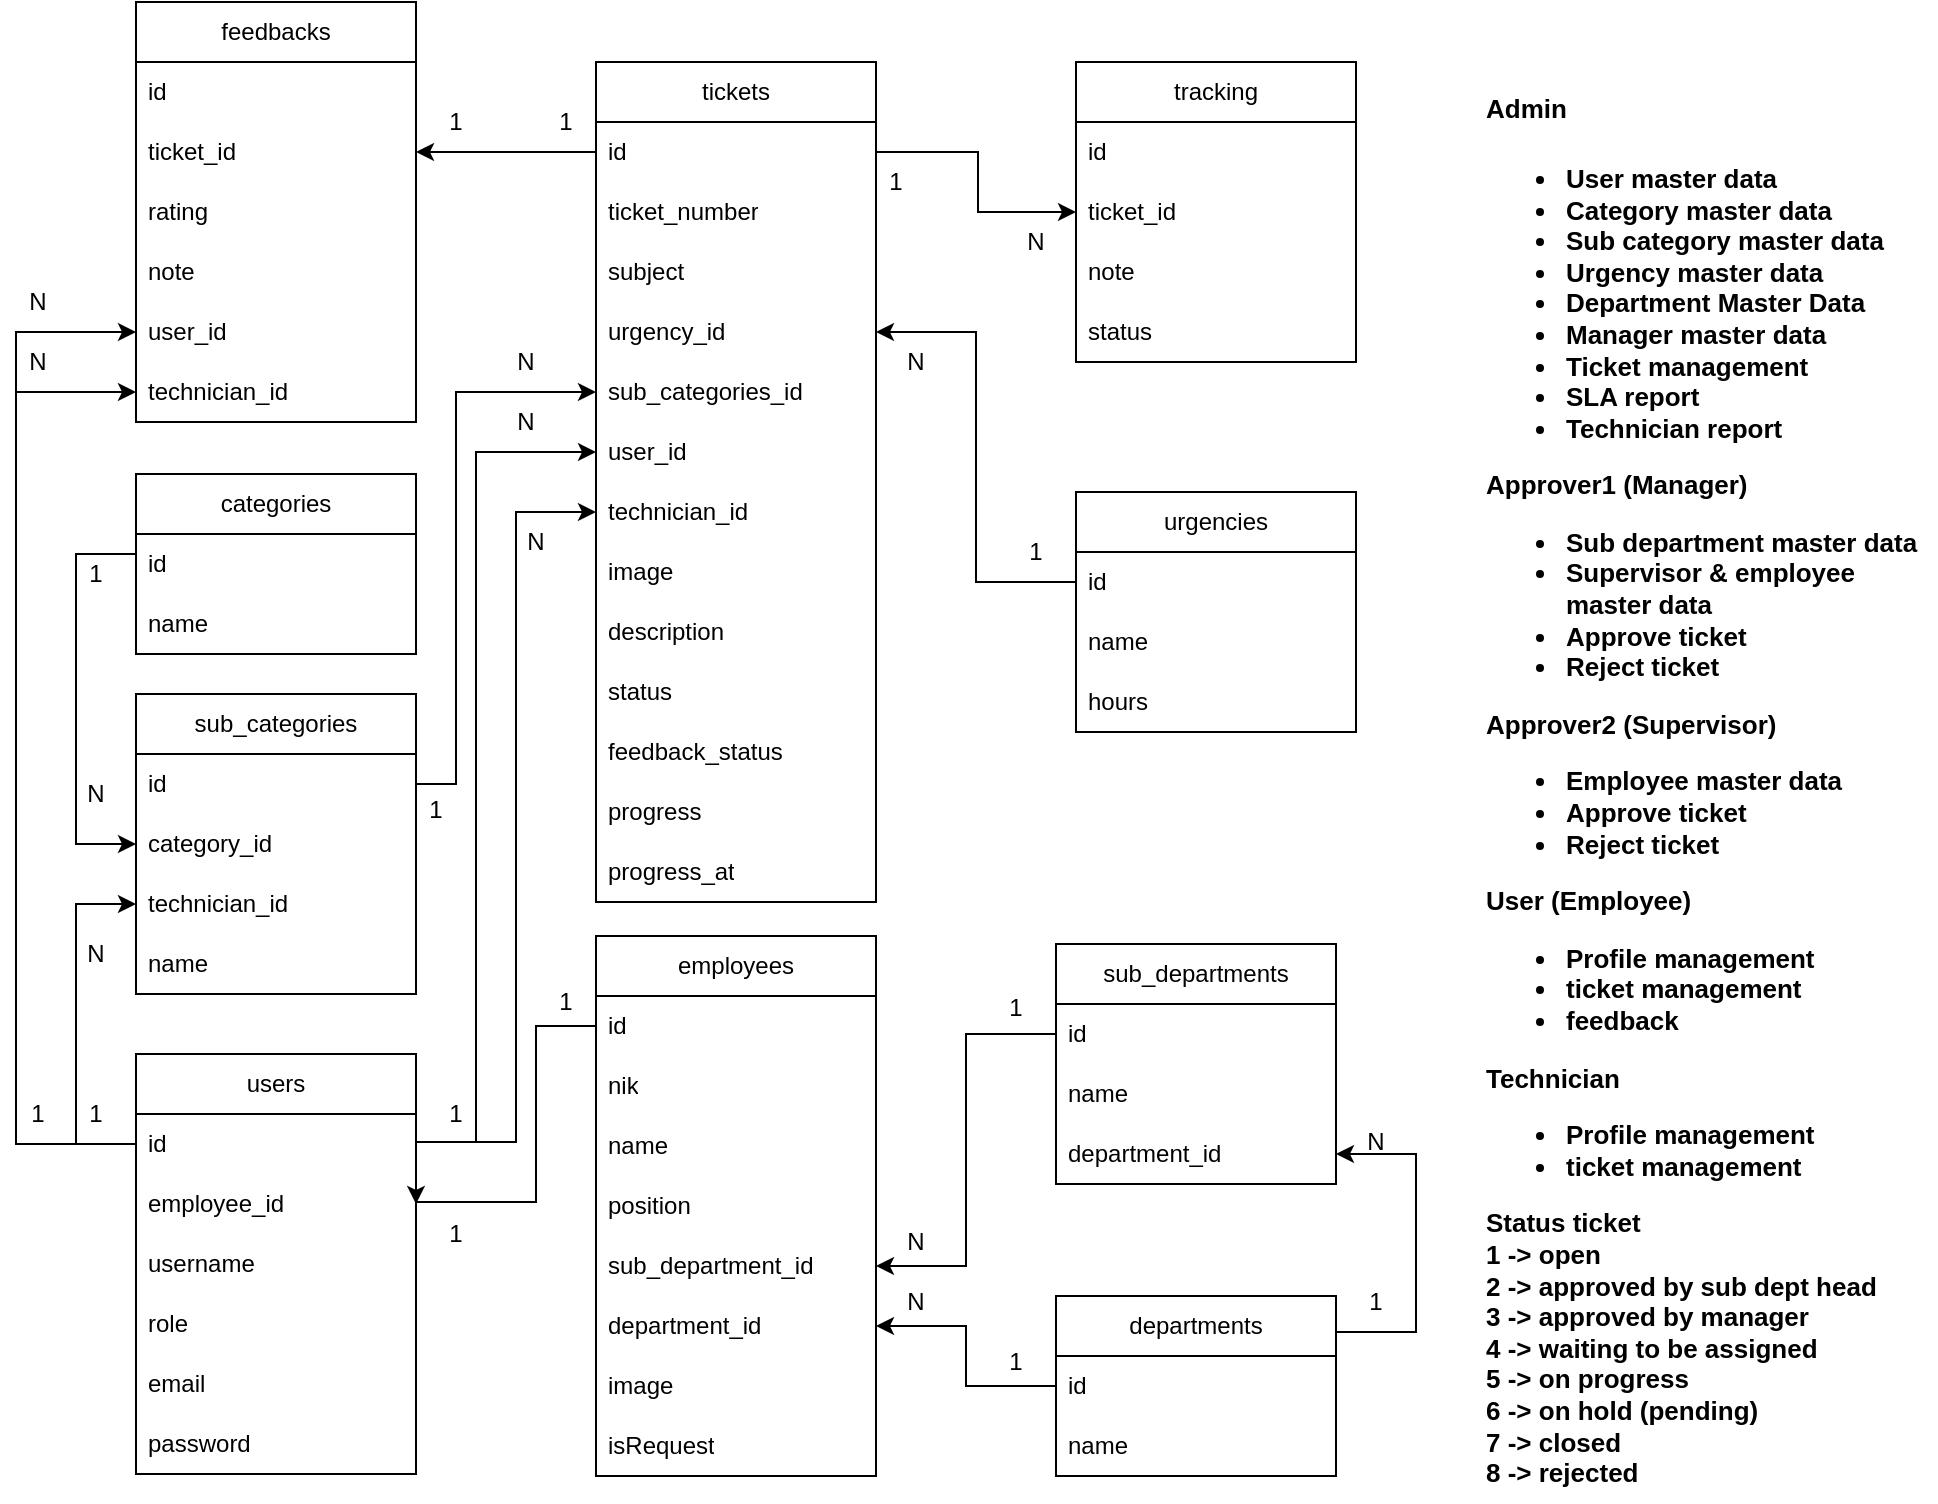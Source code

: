 <mxfile version="21.2.1" type="device">
  <diagram name="Page-1" id="7q6TbTk7eY_cchY8SYJu">
    <mxGraphModel dx="863" dy="1619" grid="1" gridSize="10" guides="1" tooltips="1" connect="1" arrows="1" fold="1" page="1" pageScale="1" pageWidth="850" pageHeight="1100" math="0" shadow="0">
      <root>
        <mxCell id="0" />
        <mxCell id="1" parent="0" />
        <mxCell id="cJtuVRCATEencA3YISi1-1" value="users" style="swimlane;fontStyle=0;childLayout=stackLayout;horizontal=1;startSize=30;horizontalStack=0;resizeParent=1;resizeParentMax=0;resizeLast=0;collapsible=1;marginBottom=0;whiteSpace=wrap;html=1;" parent="1" vertex="1">
          <mxGeometry x="79" y="256" width="140" height="210" as="geometry" />
        </mxCell>
        <mxCell id="cJtuVRCATEencA3YISi1-2" value="id" style="text;strokeColor=none;fillColor=none;align=left;verticalAlign=middle;spacingLeft=4;spacingRight=4;overflow=hidden;points=[[0,0.5],[1,0.5]];portConstraint=eastwest;rotatable=0;whiteSpace=wrap;html=1;" parent="cJtuVRCATEencA3YISi1-1" vertex="1">
          <mxGeometry y="30" width="140" height="30" as="geometry" />
        </mxCell>
        <mxCell id="cJtuVRCATEencA3YISi1-3" value="employee_id" style="text;strokeColor=none;fillColor=none;align=left;verticalAlign=middle;spacingLeft=4;spacingRight=4;overflow=hidden;points=[[0,0.5],[1,0.5]];portConstraint=eastwest;rotatable=0;whiteSpace=wrap;html=1;" parent="cJtuVRCATEencA3YISi1-1" vertex="1">
          <mxGeometry y="60" width="140" height="30" as="geometry" />
        </mxCell>
        <mxCell id="cJtuVRCATEencA3YISi1-5" value="username" style="text;strokeColor=none;fillColor=none;align=left;verticalAlign=middle;spacingLeft=4;spacingRight=4;overflow=hidden;points=[[0,0.5],[1,0.5]];portConstraint=eastwest;rotatable=0;whiteSpace=wrap;html=1;" parent="cJtuVRCATEencA3YISi1-1" vertex="1">
          <mxGeometry y="90" width="140" height="30" as="geometry" />
        </mxCell>
        <mxCell id="cJtuVRCATEencA3YISi1-6" value="role" style="text;strokeColor=none;fillColor=none;align=left;verticalAlign=middle;spacingLeft=4;spacingRight=4;overflow=hidden;points=[[0,0.5],[1,0.5]];portConstraint=eastwest;rotatable=0;whiteSpace=wrap;html=1;" parent="cJtuVRCATEencA3YISi1-1" vertex="1">
          <mxGeometry y="120" width="140" height="30" as="geometry" />
        </mxCell>
        <mxCell id="cJtuVRCATEencA3YISi1-7" value="email" style="text;strokeColor=none;fillColor=none;align=left;verticalAlign=middle;spacingLeft=4;spacingRight=4;overflow=hidden;points=[[0,0.5],[1,0.5]];portConstraint=eastwest;rotatable=0;whiteSpace=wrap;html=1;" parent="cJtuVRCATEencA3YISi1-1" vertex="1">
          <mxGeometry y="150" width="140" height="30" as="geometry" />
        </mxCell>
        <mxCell id="cJtuVRCATEencA3YISi1-8" value="password" style="text;strokeColor=none;fillColor=none;align=left;verticalAlign=middle;spacingLeft=4;spacingRight=4;overflow=hidden;points=[[0,0.5],[1,0.5]];portConstraint=eastwest;rotatable=0;whiteSpace=wrap;html=1;" parent="cJtuVRCATEencA3YISi1-1" vertex="1">
          <mxGeometry y="180" width="140" height="30" as="geometry" />
        </mxCell>
        <mxCell id="cJtuVRCATEencA3YISi1-9" value="employees" style="swimlane;fontStyle=0;childLayout=stackLayout;horizontal=1;startSize=30;horizontalStack=0;resizeParent=1;resizeParentMax=0;resizeLast=0;collapsible=1;marginBottom=0;whiteSpace=wrap;html=1;" parent="1" vertex="1">
          <mxGeometry x="309" y="197" width="140" height="270" as="geometry" />
        </mxCell>
        <mxCell id="cJtuVRCATEencA3YISi1-10" value="id" style="text;strokeColor=none;fillColor=none;align=left;verticalAlign=middle;spacingLeft=4;spacingRight=4;overflow=hidden;points=[[0,0.5],[1,0.5]];portConstraint=eastwest;rotatable=0;whiteSpace=wrap;html=1;" parent="cJtuVRCATEencA3YISi1-9" vertex="1">
          <mxGeometry y="30" width="140" height="30" as="geometry" />
        </mxCell>
        <mxCell id="cJtuVRCATEencA3YISi1-11" value="nik" style="text;strokeColor=none;fillColor=none;align=left;verticalAlign=middle;spacingLeft=4;spacingRight=4;overflow=hidden;points=[[0,0.5],[1,0.5]];portConstraint=eastwest;rotatable=0;whiteSpace=wrap;html=1;" parent="cJtuVRCATEencA3YISi1-9" vertex="1">
          <mxGeometry y="60" width="140" height="30" as="geometry" />
        </mxCell>
        <mxCell id="cJtuVRCATEencA3YISi1-12" value="name" style="text;strokeColor=none;fillColor=none;align=left;verticalAlign=middle;spacingLeft=4;spacingRight=4;overflow=hidden;points=[[0,0.5],[1,0.5]];portConstraint=eastwest;rotatable=0;whiteSpace=wrap;html=1;" parent="cJtuVRCATEencA3YISi1-9" vertex="1">
          <mxGeometry y="90" width="140" height="30" as="geometry" />
        </mxCell>
        <mxCell id="cJtuVRCATEencA3YISi1-13" value="position" style="text;strokeColor=none;fillColor=none;align=left;verticalAlign=middle;spacingLeft=4;spacingRight=4;overflow=hidden;points=[[0,0.5],[1,0.5]];portConstraint=eastwest;rotatable=0;whiteSpace=wrap;html=1;" parent="cJtuVRCATEencA3YISi1-9" vertex="1">
          <mxGeometry y="120" width="140" height="30" as="geometry" />
        </mxCell>
        <mxCell id="cJtuVRCATEencA3YISi1-98" value="sub_department_id" style="text;strokeColor=none;fillColor=none;align=left;verticalAlign=middle;spacingLeft=4;spacingRight=4;overflow=hidden;points=[[0,0.5],[1,0.5]];portConstraint=eastwest;rotatable=0;whiteSpace=wrap;html=1;" parent="cJtuVRCATEencA3YISi1-9" vertex="1">
          <mxGeometry y="150" width="140" height="30" as="geometry" />
        </mxCell>
        <mxCell id="cJtuVRCATEencA3YISi1-99" value="department_id" style="text;strokeColor=none;fillColor=none;align=left;verticalAlign=middle;spacingLeft=4;spacingRight=4;overflow=hidden;points=[[0,0.5],[1,0.5]];portConstraint=eastwest;rotatable=0;whiteSpace=wrap;html=1;" parent="cJtuVRCATEencA3YISi1-9" vertex="1">
          <mxGeometry y="180" width="140" height="30" as="geometry" />
        </mxCell>
        <mxCell id="cJtuVRCATEencA3YISi1-14" value="image" style="text;strokeColor=none;fillColor=none;align=left;verticalAlign=middle;spacingLeft=4;spacingRight=4;overflow=hidden;points=[[0,0.5],[1,0.5]];portConstraint=eastwest;rotatable=0;whiteSpace=wrap;html=1;" parent="cJtuVRCATEencA3YISi1-9" vertex="1">
          <mxGeometry y="210" width="140" height="30" as="geometry" />
        </mxCell>
        <mxCell id="cJtuVRCATEencA3YISi1-15" value="isRequest" style="text;strokeColor=none;fillColor=none;align=left;verticalAlign=middle;spacingLeft=4;spacingRight=4;overflow=hidden;points=[[0,0.5],[1,0.5]];portConstraint=eastwest;rotatable=0;whiteSpace=wrap;html=1;" parent="cJtuVRCATEencA3YISi1-9" vertex="1">
          <mxGeometry y="240" width="140" height="30" as="geometry" />
        </mxCell>
        <mxCell id="cJtuVRCATEencA3YISi1-22" value="sub_departments" style="swimlane;fontStyle=0;childLayout=stackLayout;horizontal=1;startSize=30;horizontalStack=0;resizeParent=1;resizeParentMax=0;resizeLast=0;collapsible=1;marginBottom=0;whiteSpace=wrap;html=1;" parent="1" vertex="1">
          <mxGeometry x="539" y="201" width="140" height="120" as="geometry" />
        </mxCell>
        <mxCell id="cJtuVRCATEencA3YISi1-23" value="id" style="text;strokeColor=none;fillColor=none;align=left;verticalAlign=middle;spacingLeft=4;spacingRight=4;overflow=hidden;points=[[0,0.5],[1,0.5]];portConstraint=eastwest;rotatable=0;whiteSpace=wrap;html=1;" parent="cJtuVRCATEencA3YISi1-22" vertex="1">
          <mxGeometry y="30" width="140" height="30" as="geometry" />
        </mxCell>
        <mxCell id="cJtuVRCATEencA3YISi1-24" value="name" style="text;strokeColor=none;fillColor=none;align=left;verticalAlign=middle;spacingLeft=4;spacingRight=4;overflow=hidden;points=[[0,0.5],[1,0.5]];portConstraint=eastwest;rotatable=0;whiteSpace=wrap;html=1;" parent="cJtuVRCATEencA3YISi1-22" vertex="1">
          <mxGeometry y="60" width="140" height="30" as="geometry" />
        </mxCell>
        <mxCell id="cJtuVRCATEencA3YISi1-25" value="department_id" style="text;strokeColor=none;fillColor=none;align=left;verticalAlign=middle;spacingLeft=4;spacingRight=4;overflow=hidden;points=[[0,0.5],[1,0.5]];portConstraint=eastwest;rotatable=0;whiteSpace=wrap;html=1;" parent="cJtuVRCATEencA3YISi1-22" vertex="1">
          <mxGeometry y="90" width="140" height="30" as="geometry" />
        </mxCell>
        <mxCell id="cJtuVRCATEencA3YISi1-27" value="departments" style="swimlane;fontStyle=0;childLayout=stackLayout;horizontal=1;startSize=30;horizontalStack=0;resizeParent=1;resizeParentMax=0;resizeLast=0;collapsible=1;marginBottom=0;whiteSpace=wrap;html=1;" parent="1" vertex="1">
          <mxGeometry x="539" y="377" width="140" height="90" as="geometry" />
        </mxCell>
        <mxCell id="cJtuVRCATEencA3YISi1-28" value="id" style="text;strokeColor=none;fillColor=none;align=left;verticalAlign=middle;spacingLeft=4;spacingRight=4;overflow=hidden;points=[[0,0.5],[1,0.5]];portConstraint=eastwest;rotatable=0;whiteSpace=wrap;html=1;" parent="cJtuVRCATEencA3YISi1-27" vertex="1">
          <mxGeometry y="30" width="140" height="30" as="geometry" />
        </mxCell>
        <mxCell id="cJtuVRCATEencA3YISi1-29" value="name" style="text;strokeColor=none;fillColor=none;align=left;verticalAlign=middle;spacingLeft=4;spacingRight=4;overflow=hidden;points=[[0,0.5],[1,0.5]];portConstraint=eastwest;rotatable=0;whiteSpace=wrap;html=1;" parent="cJtuVRCATEencA3YISi1-27" vertex="1">
          <mxGeometry y="60" width="140" height="30" as="geometry" />
        </mxCell>
        <mxCell id="cJtuVRCATEencA3YISi1-31" value="tickets" style="swimlane;fontStyle=0;childLayout=stackLayout;horizontal=1;startSize=30;horizontalStack=0;resizeParent=1;resizeParentMax=0;resizeLast=0;collapsible=1;marginBottom=0;whiteSpace=wrap;html=1;" parent="1" vertex="1">
          <mxGeometry x="309" y="-240" width="140" height="420" as="geometry" />
        </mxCell>
        <mxCell id="cJtuVRCATEencA3YISi1-32" value="id" style="text;strokeColor=none;fillColor=none;align=left;verticalAlign=middle;spacingLeft=4;spacingRight=4;overflow=hidden;points=[[0,0.5],[1,0.5]];portConstraint=eastwest;rotatable=0;whiteSpace=wrap;html=1;" parent="cJtuVRCATEencA3YISi1-31" vertex="1">
          <mxGeometry y="30" width="140" height="30" as="geometry" />
        </mxCell>
        <mxCell id="cJtuVRCATEencA3YISi1-33" value="ticket_number" style="text;strokeColor=none;fillColor=none;align=left;verticalAlign=middle;spacingLeft=4;spacingRight=4;overflow=hidden;points=[[0,0.5],[1,0.5]];portConstraint=eastwest;rotatable=0;whiteSpace=wrap;html=1;" parent="cJtuVRCATEencA3YISi1-31" vertex="1">
          <mxGeometry y="60" width="140" height="30" as="geometry" />
        </mxCell>
        <mxCell id="cJtuVRCATEencA3YISi1-126" value="subject" style="text;strokeColor=none;fillColor=none;align=left;verticalAlign=middle;spacingLeft=4;spacingRight=4;overflow=hidden;points=[[0,0.5],[1,0.5]];portConstraint=eastwest;rotatable=0;whiteSpace=wrap;html=1;" parent="cJtuVRCATEencA3YISi1-31" vertex="1">
          <mxGeometry y="90" width="140" height="30" as="geometry" />
        </mxCell>
        <mxCell id="cJtuVRCATEencA3YISi1-34" value="urgency_id" style="text;strokeColor=none;fillColor=none;align=left;verticalAlign=middle;spacingLeft=4;spacingRight=4;overflow=hidden;points=[[0,0.5],[1,0.5]];portConstraint=eastwest;rotatable=0;whiteSpace=wrap;html=1;" parent="cJtuVRCATEencA3YISi1-31" vertex="1">
          <mxGeometry y="120" width="140" height="30" as="geometry" />
        </mxCell>
        <mxCell id="cJtuVRCATEencA3YISi1-37" value="sub_categories_id" style="text;strokeColor=none;fillColor=none;align=left;verticalAlign=middle;spacingLeft=4;spacingRight=4;overflow=hidden;points=[[0,0.5],[1,0.5]];portConstraint=eastwest;rotatable=0;whiteSpace=wrap;html=1;" parent="cJtuVRCATEencA3YISi1-31" vertex="1">
          <mxGeometry y="150" width="140" height="30" as="geometry" />
        </mxCell>
        <mxCell id="cJtuVRCATEencA3YISi1-35" value="user_id" style="text;strokeColor=none;fillColor=none;align=left;verticalAlign=middle;spacingLeft=4;spacingRight=4;overflow=hidden;points=[[0,0.5],[1,0.5]];portConstraint=eastwest;rotatable=0;whiteSpace=wrap;html=1;" parent="cJtuVRCATEencA3YISi1-31" vertex="1">
          <mxGeometry y="180" width="140" height="30" as="geometry" />
        </mxCell>
        <mxCell id="cJtuVRCATEencA3YISi1-36" value="technician_id" style="text;strokeColor=none;fillColor=none;align=left;verticalAlign=middle;spacingLeft=4;spacingRight=4;overflow=hidden;points=[[0,0.5],[1,0.5]];portConstraint=eastwest;rotatable=0;whiteSpace=wrap;html=1;" parent="cJtuVRCATEencA3YISi1-31" vertex="1">
          <mxGeometry y="210" width="140" height="30" as="geometry" />
        </mxCell>
        <mxCell id="cJtuVRCATEencA3YISi1-38" value="image" style="text;strokeColor=none;fillColor=none;align=left;verticalAlign=middle;spacingLeft=4;spacingRight=4;overflow=hidden;points=[[0,0.5],[1,0.5]];portConstraint=eastwest;rotatable=0;whiteSpace=wrap;html=1;" parent="cJtuVRCATEencA3YISi1-31" vertex="1">
          <mxGeometry y="240" width="140" height="30" as="geometry" />
        </mxCell>
        <mxCell id="cJtuVRCATEencA3YISi1-39" value="description" style="text;strokeColor=none;fillColor=none;align=left;verticalAlign=middle;spacingLeft=4;spacingRight=4;overflow=hidden;points=[[0,0.5],[1,0.5]];portConstraint=eastwest;rotatable=0;whiteSpace=wrap;html=1;" parent="cJtuVRCATEencA3YISi1-31" vertex="1">
          <mxGeometry y="270" width="140" height="30" as="geometry" />
        </mxCell>
        <mxCell id="cJtuVRCATEencA3YISi1-40" value="status" style="text;strokeColor=none;fillColor=none;align=left;verticalAlign=middle;spacingLeft=4;spacingRight=4;overflow=hidden;points=[[0,0.5],[1,0.5]];portConstraint=eastwest;rotatable=0;whiteSpace=wrap;html=1;" parent="cJtuVRCATEencA3YISi1-31" vertex="1">
          <mxGeometry y="300" width="140" height="30" as="geometry" />
        </mxCell>
        <mxCell id="a-Pgm7VQ1UH2ZfLT7yDB-17" value="feedback_status" style="text;strokeColor=none;fillColor=none;align=left;verticalAlign=middle;spacingLeft=4;spacingRight=4;overflow=hidden;points=[[0,0.5],[1,0.5]];portConstraint=eastwest;rotatable=0;whiteSpace=wrap;html=1;" vertex="1" parent="cJtuVRCATEencA3YISi1-31">
          <mxGeometry y="330" width="140" height="30" as="geometry" />
        </mxCell>
        <mxCell id="cJtuVRCATEencA3YISi1-41" value="progress" style="text;strokeColor=none;fillColor=none;align=left;verticalAlign=middle;spacingLeft=4;spacingRight=4;overflow=hidden;points=[[0,0.5],[1,0.5]];portConstraint=eastwest;rotatable=0;whiteSpace=wrap;html=1;" parent="cJtuVRCATEencA3YISi1-31" vertex="1">
          <mxGeometry y="360" width="140" height="30" as="geometry" />
        </mxCell>
        <mxCell id="cJtuVRCATEencA3YISi1-127" value="progress_at" style="text;strokeColor=none;fillColor=none;align=left;verticalAlign=middle;spacingLeft=4;spacingRight=4;overflow=hidden;points=[[0,0.5],[1,0.5]];portConstraint=eastwest;rotatable=0;whiteSpace=wrap;html=1;" parent="cJtuVRCATEencA3YISi1-31" vertex="1">
          <mxGeometry y="390" width="140" height="30" as="geometry" />
        </mxCell>
        <mxCell id="cJtuVRCATEencA3YISi1-42" value="categories" style="swimlane;fontStyle=0;childLayout=stackLayout;horizontal=1;startSize=30;horizontalStack=0;resizeParent=1;resizeParentMax=0;resizeLast=0;collapsible=1;marginBottom=0;whiteSpace=wrap;html=1;" parent="1" vertex="1">
          <mxGeometry x="79" y="-34" width="140" height="90" as="geometry" />
        </mxCell>
        <mxCell id="cJtuVRCATEencA3YISi1-43" value="id" style="text;strokeColor=none;fillColor=none;align=left;verticalAlign=middle;spacingLeft=4;spacingRight=4;overflow=hidden;points=[[0,0.5],[1,0.5]];portConstraint=eastwest;rotatable=0;whiteSpace=wrap;html=1;" parent="cJtuVRCATEencA3YISi1-42" vertex="1">
          <mxGeometry y="30" width="140" height="30" as="geometry" />
        </mxCell>
        <mxCell id="cJtuVRCATEencA3YISi1-44" value="name" style="text;strokeColor=none;fillColor=none;align=left;verticalAlign=middle;spacingLeft=4;spacingRight=4;overflow=hidden;points=[[0,0.5],[1,0.5]];portConstraint=eastwest;rotatable=0;whiteSpace=wrap;html=1;" parent="cJtuVRCATEencA3YISi1-42" vertex="1">
          <mxGeometry y="60" width="140" height="30" as="geometry" />
        </mxCell>
        <mxCell id="cJtuVRCATEencA3YISi1-45" value="sub_categories" style="swimlane;fontStyle=0;childLayout=stackLayout;horizontal=1;startSize=30;horizontalStack=0;resizeParent=1;resizeParentMax=0;resizeLast=0;collapsible=1;marginBottom=0;whiteSpace=wrap;html=1;" parent="1" vertex="1">
          <mxGeometry x="79" y="76" width="140" height="150" as="geometry" />
        </mxCell>
        <mxCell id="cJtuVRCATEencA3YISi1-46" value="id" style="text;strokeColor=none;fillColor=none;align=left;verticalAlign=middle;spacingLeft=4;spacingRight=4;overflow=hidden;points=[[0,0.5],[1,0.5]];portConstraint=eastwest;rotatable=0;whiteSpace=wrap;html=1;" parent="cJtuVRCATEencA3YISi1-45" vertex="1">
          <mxGeometry y="30" width="140" height="30" as="geometry" />
        </mxCell>
        <mxCell id="cJtuVRCATEencA3YISi1-47" value="category_id" style="text;strokeColor=none;fillColor=none;align=left;verticalAlign=middle;spacingLeft=4;spacingRight=4;overflow=hidden;points=[[0,0.5],[1,0.5]];portConstraint=eastwest;rotatable=0;whiteSpace=wrap;html=1;" parent="cJtuVRCATEencA3YISi1-45" vertex="1">
          <mxGeometry y="60" width="140" height="30" as="geometry" />
        </mxCell>
        <mxCell id="cJtuVRCATEencA3YISi1-48" value="technician_id" style="text;strokeColor=none;fillColor=none;align=left;verticalAlign=middle;spacingLeft=4;spacingRight=4;overflow=hidden;points=[[0,0.5],[1,0.5]];portConstraint=eastwest;rotatable=0;whiteSpace=wrap;html=1;" parent="cJtuVRCATEencA3YISi1-45" vertex="1">
          <mxGeometry y="90" width="140" height="30" as="geometry" />
        </mxCell>
        <mxCell id="cJtuVRCATEencA3YISi1-49" value="name" style="text;strokeColor=none;fillColor=none;align=left;verticalAlign=middle;spacingLeft=4;spacingRight=4;overflow=hidden;points=[[0,0.5],[1,0.5]];portConstraint=eastwest;rotatable=0;whiteSpace=wrap;html=1;" parent="cJtuVRCATEencA3YISi1-45" vertex="1">
          <mxGeometry y="120" width="140" height="30" as="geometry" />
        </mxCell>
        <mxCell id="cJtuVRCATEencA3YISi1-50" value="tracking" style="swimlane;fontStyle=0;childLayout=stackLayout;horizontal=1;startSize=30;horizontalStack=0;resizeParent=1;resizeParentMax=0;resizeLast=0;collapsible=1;marginBottom=0;whiteSpace=wrap;html=1;" parent="1" vertex="1">
          <mxGeometry x="549" y="-240" width="140" height="150" as="geometry" />
        </mxCell>
        <mxCell id="cJtuVRCATEencA3YISi1-51" value="id" style="text;strokeColor=none;fillColor=none;align=left;verticalAlign=middle;spacingLeft=4;spacingRight=4;overflow=hidden;points=[[0,0.5],[1,0.5]];portConstraint=eastwest;rotatable=0;whiteSpace=wrap;html=1;" parent="cJtuVRCATEencA3YISi1-50" vertex="1">
          <mxGeometry y="30" width="140" height="30" as="geometry" />
        </mxCell>
        <mxCell id="cJtuVRCATEencA3YISi1-52" value="ticket_id" style="text;strokeColor=none;fillColor=none;align=left;verticalAlign=middle;spacingLeft=4;spacingRight=4;overflow=hidden;points=[[0,0.5],[1,0.5]];portConstraint=eastwest;rotatable=0;whiteSpace=wrap;html=1;" parent="cJtuVRCATEencA3YISi1-50" vertex="1">
          <mxGeometry y="60" width="140" height="30" as="geometry" />
        </mxCell>
        <mxCell id="cJtuVRCATEencA3YISi1-53" value="note" style="text;strokeColor=none;fillColor=none;align=left;verticalAlign=middle;spacingLeft=4;spacingRight=4;overflow=hidden;points=[[0,0.5],[1,0.5]];portConstraint=eastwest;rotatable=0;whiteSpace=wrap;html=1;" parent="cJtuVRCATEencA3YISi1-50" vertex="1">
          <mxGeometry y="90" width="140" height="30" as="geometry" />
        </mxCell>
        <mxCell id="cJtuVRCATEencA3YISi1-54" value="status" style="text;strokeColor=none;fillColor=none;align=left;verticalAlign=middle;spacingLeft=4;spacingRight=4;overflow=hidden;points=[[0,0.5],[1,0.5]];portConstraint=eastwest;rotatable=0;whiteSpace=wrap;html=1;" parent="cJtuVRCATEencA3YISi1-50" vertex="1">
          <mxGeometry y="120" width="140" height="30" as="geometry" />
        </mxCell>
        <mxCell id="cJtuVRCATEencA3YISi1-55" value="" style="endArrow=classic;html=1;rounded=0;exitX=1;exitY=0.5;exitDx=0;exitDy=0;entryX=0;entryY=0.5;entryDx=0;entryDy=0;" parent="1" source="cJtuVRCATEencA3YISi1-32" target="cJtuVRCATEencA3YISi1-52" edge="1">
          <mxGeometry width="50" height="50" relative="1" as="geometry">
            <mxPoint x="309" y="70" as="sourcePoint" />
            <mxPoint x="359" y="20" as="targetPoint" />
            <Array as="points">
              <mxPoint x="500" y="-195" />
              <mxPoint x="500" y="-165" />
            </Array>
          </mxGeometry>
        </mxCell>
        <mxCell id="cJtuVRCATEencA3YISi1-56" value="urgencies" style="swimlane;fontStyle=0;childLayout=stackLayout;horizontal=1;startSize=30;horizontalStack=0;resizeParent=1;resizeParentMax=0;resizeLast=0;collapsible=1;marginBottom=0;whiteSpace=wrap;html=1;" parent="1" vertex="1">
          <mxGeometry x="549" y="-25" width="140" height="120" as="geometry" />
        </mxCell>
        <mxCell id="cJtuVRCATEencA3YISi1-57" value="id" style="text;strokeColor=none;fillColor=none;align=left;verticalAlign=middle;spacingLeft=4;spacingRight=4;overflow=hidden;points=[[0,0.5],[1,0.5]];portConstraint=eastwest;rotatable=0;whiteSpace=wrap;html=1;" parent="cJtuVRCATEencA3YISi1-56" vertex="1">
          <mxGeometry y="30" width="140" height="30" as="geometry" />
        </mxCell>
        <mxCell id="cJtuVRCATEencA3YISi1-58" value="name" style="text;strokeColor=none;fillColor=none;align=left;verticalAlign=middle;spacingLeft=4;spacingRight=4;overflow=hidden;points=[[0,0.5],[1,0.5]];portConstraint=eastwest;rotatable=0;whiteSpace=wrap;html=1;" parent="cJtuVRCATEencA3YISi1-56" vertex="1">
          <mxGeometry y="60" width="140" height="30" as="geometry" />
        </mxCell>
        <mxCell id="cJtuVRCATEencA3YISi1-59" value="hours" style="text;strokeColor=none;fillColor=none;align=left;verticalAlign=middle;spacingLeft=4;spacingRight=4;overflow=hidden;points=[[0,0.5],[1,0.5]];portConstraint=eastwest;rotatable=0;whiteSpace=wrap;html=1;" parent="cJtuVRCATEencA3YISi1-56" vertex="1">
          <mxGeometry y="90" width="140" height="30" as="geometry" />
        </mxCell>
        <mxCell id="cJtuVRCATEencA3YISi1-60" value="" style="endArrow=classic;html=1;rounded=0;entryX=1;entryY=0.5;entryDx=0;entryDy=0;exitX=0;exitY=0.5;exitDx=0;exitDy=0;" parent="1" source="cJtuVRCATEencA3YISi1-57" target="cJtuVRCATEencA3YISi1-34" edge="1">
          <mxGeometry width="50" height="50" relative="1" as="geometry">
            <mxPoint x="309" y="-40" as="sourcePoint" />
            <mxPoint x="359" y="-90" as="targetPoint" />
            <Array as="points">
              <mxPoint x="499" y="20" />
              <mxPoint x="499" y="-105" />
            </Array>
          </mxGeometry>
        </mxCell>
        <mxCell id="cJtuVRCATEencA3YISi1-68" value="1" style="text;html=1;strokeColor=none;fillColor=none;align=center;verticalAlign=middle;whiteSpace=wrap;rounded=0;" parent="1" vertex="1">
          <mxGeometry x="449" y="-190" width="20" height="20" as="geometry" />
        </mxCell>
        <mxCell id="cJtuVRCATEencA3YISi1-69" value="N" style="text;html=1;strokeColor=none;fillColor=none;align=center;verticalAlign=middle;whiteSpace=wrap;rounded=0;" parent="1" vertex="1">
          <mxGeometry x="519" y="-160" width="20" height="20" as="geometry" />
        </mxCell>
        <mxCell id="cJtuVRCATEencA3YISi1-70" value="N" style="text;html=1;strokeColor=none;fillColor=none;align=center;verticalAlign=middle;whiteSpace=wrap;rounded=0;" parent="1" vertex="1">
          <mxGeometry x="459" y="-100" width="20" height="20" as="geometry" />
        </mxCell>
        <mxCell id="cJtuVRCATEencA3YISi1-71" value="1" style="text;html=1;strokeColor=none;fillColor=none;align=center;verticalAlign=middle;whiteSpace=wrap;rounded=0;" parent="1" vertex="1">
          <mxGeometry x="519" y="-5" width="20" height="20" as="geometry" />
        </mxCell>
        <mxCell id="cJtuVRCATEencA3YISi1-100" style="edgeStyle=orthogonalEdgeStyle;rounded=0;orthogonalLoop=1;jettySize=auto;html=1;exitX=1;exitY=0.5;exitDx=0;exitDy=0;entryX=1;entryY=0.5;entryDx=0;entryDy=0;" parent="1" source="cJtuVRCATEencA3YISi1-28" target="cJtuVRCATEencA3YISi1-25" edge="1">
          <mxGeometry relative="1" as="geometry">
            <Array as="points">
              <mxPoint x="679" y="395" />
              <mxPoint x="719" y="395" />
              <mxPoint x="719" y="306" />
            </Array>
            <mxPoint x="709" y="310" as="targetPoint" />
          </mxGeometry>
        </mxCell>
        <mxCell id="cJtuVRCATEencA3YISi1-101" style="edgeStyle=orthogonalEdgeStyle;rounded=0;orthogonalLoop=1;jettySize=auto;html=1;" parent="1" source="cJtuVRCATEencA3YISi1-23" target="cJtuVRCATEencA3YISi1-98" edge="1">
          <mxGeometry relative="1" as="geometry" />
        </mxCell>
        <mxCell id="cJtuVRCATEencA3YISi1-102" style="edgeStyle=orthogonalEdgeStyle;rounded=0;orthogonalLoop=1;jettySize=auto;html=1;entryX=1;entryY=0.5;entryDx=0;entryDy=0;" parent="1" source="cJtuVRCATEencA3YISi1-28" target="cJtuVRCATEencA3YISi1-99" edge="1">
          <mxGeometry relative="1" as="geometry" />
        </mxCell>
        <mxCell id="cJtuVRCATEencA3YISi1-103" style="edgeStyle=orthogonalEdgeStyle;rounded=0;orthogonalLoop=1;jettySize=auto;html=1;entryX=1;entryY=0.5;entryDx=0;entryDy=0;exitX=0;exitY=0.5;exitDx=0;exitDy=0;" parent="1" source="cJtuVRCATEencA3YISi1-10" target="cJtuVRCATEencA3YISi1-3" edge="1">
          <mxGeometry relative="1" as="geometry">
            <Array as="points">
              <mxPoint x="279" y="242" />
              <mxPoint x="279" y="330" />
              <mxPoint x="219" y="330" />
            </Array>
          </mxGeometry>
        </mxCell>
        <mxCell id="cJtuVRCATEencA3YISi1-104" style="edgeStyle=orthogonalEdgeStyle;rounded=0;orthogonalLoop=1;jettySize=auto;html=1;entryX=0;entryY=0.5;entryDx=0;entryDy=0;" parent="1" source="cJtuVRCATEencA3YISi1-2" target="cJtuVRCATEencA3YISi1-48" edge="1">
          <mxGeometry relative="1" as="geometry">
            <Array as="points">
              <mxPoint x="49" y="301" />
              <mxPoint x="49" y="181" />
            </Array>
          </mxGeometry>
        </mxCell>
        <mxCell id="cJtuVRCATEencA3YISi1-107" style="edgeStyle=orthogonalEdgeStyle;rounded=0;orthogonalLoop=1;jettySize=auto;html=1;entryX=0;entryY=0.5;entryDx=0;entryDy=0;" parent="1" source="cJtuVRCATEencA3YISi1-2" target="cJtuVRCATEencA3YISi1-35" edge="1">
          <mxGeometry relative="1" as="geometry">
            <Array as="points">
              <mxPoint x="249" y="300" />
              <mxPoint x="249" y="-45" />
            </Array>
          </mxGeometry>
        </mxCell>
        <mxCell id="cJtuVRCATEencA3YISi1-108" style="edgeStyle=orthogonalEdgeStyle;rounded=0;orthogonalLoop=1;jettySize=auto;html=1;entryX=0;entryY=0.5;entryDx=0;entryDy=0;" parent="1" source="cJtuVRCATEencA3YISi1-2" target="cJtuVRCATEencA3YISi1-36" edge="1">
          <mxGeometry relative="1" as="geometry">
            <Array as="points">
              <mxPoint x="269" y="300" />
              <mxPoint x="269" y="-15" />
            </Array>
          </mxGeometry>
        </mxCell>
        <mxCell id="cJtuVRCATEencA3YISi1-110" value="1" style="text;html=1;strokeColor=none;fillColor=none;align=center;verticalAlign=middle;whiteSpace=wrap;rounded=0;" parent="1" vertex="1">
          <mxGeometry x="689" y="370" width="20" height="20" as="geometry" />
        </mxCell>
        <mxCell id="cJtuVRCATEencA3YISi1-111" value="N" style="text;html=1;strokeColor=none;fillColor=none;align=center;verticalAlign=middle;whiteSpace=wrap;rounded=0;" parent="1" vertex="1">
          <mxGeometry x="689" y="290" width="20" height="20" as="geometry" />
        </mxCell>
        <mxCell id="cJtuVRCATEencA3YISi1-112" value="1" style="text;html=1;strokeColor=none;fillColor=none;align=center;verticalAlign=middle;whiteSpace=wrap;rounded=0;" parent="1" vertex="1">
          <mxGeometry x="509" y="400" width="20" height="20" as="geometry" />
        </mxCell>
        <mxCell id="cJtuVRCATEencA3YISi1-113" value="N" style="text;html=1;strokeColor=none;fillColor=none;align=center;verticalAlign=middle;whiteSpace=wrap;rounded=0;" parent="1" vertex="1">
          <mxGeometry x="459" y="370" width="20" height="20" as="geometry" />
        </mxCell>
        <mxCell id="cJtuVRCATEencA3YISi1-114" value="1" style="text;html=1;strokeColor=none;fillColor=none;align=center;verticalAlign=middle;whiteSpace=wrap;rounded=0;" parent="1" vertex="1">
          <mxGeometry x="509" y="223" width="20" height="20" as="geometry" />
        </mxCell>
        <mxCell id="cJtuVRCATEencA3YISi1-115" value="N" style="text;html=1;strokeColor=none;fillColor=none;align=center;verticalAlign=middle;whiteSpace=wrap;rounded=0;" parent="1" vertex="1">
          <mxGeometry x="459" y="340" width="20" height="20" as="geometry" />
        </mxCell>
        <mxCell id="cJtuVRCATEencA3YISi1-116" value="1" style="text;html=1;strokeColor=none;fillColor=none;align=center;verticalAlign=middle;whiteSpace=wrap;rounded=0;" parent="1" vertex="1">
          <mxGeometry x="284" y="220" width="20" height="20" as="geometry" />
        </mxCell>
        <mxCell id="cJtuVRCATEencA3YISi1-117" value="1" style="text;html=1;strokeColor=none;fillColor=none;align=center;verticalAlign=middle;whiteSpace=wrap;rounded=0;" parent="1" vertex="1">
          <mxGeometry x="229" y="336" width="20" height="20" as="geometry" />
        </mxCell>
        <mxCell id="cJtuVRCATEencA3YISi1-118" value="1" style="text;html=1;strokeColor=none;fillColor=none;align=center;verticalAlign=middle;whiteSpace=wrap;rounded=0;" parent="1" vertex="1">
          <mxGeometry x="49" y="276" width="20" height="20" as="geometry" />
        </mxCell>
        <mxCell id="cJtuVRCATEencA3YISi1-119" value="N" style="text;html=1;strokeColor=none;fillColor=none;align=center;verticalAlign=middle;whiteSpace=wrap;rounded=0;" parent="1" vertex="1">
          <mxGeometry x="49" y="196" width="20" height="20" as="geometry" />
        </mxCell>
        <mxCell id="cJtuVRCATEencA3YISi1-121" value="N" style="text;html=1;strokeColor=none;fillColor=none;align=center;verticalAlign=middle;whiteSpace=wrap;rounded=0;" parent="1" vertex="1">
          <mxGeometry x="264" y="-100" width="20" height="20" as="geometry" />
        </mxCell>
        <mxCell id="cJtuVRCATEencA3YISi1-122" value="1" style="text;html=1;strokeColor=none;fillColor=none;align=center;verticalAlign=middle;whiteSpace=wrap;rounded=0;" parent="1" vertex="1">
          <mxGeometry x="229" y="276" width="20" height="20" as="geometry" />
        </mxCell>
        <mxCell id="cJtuVRCATEencA3YISi1-123" value="N" style="text;html=1;strokeColor=none;fillColor=none;align=center;verticalAlign=middle;whiteSpace=wrap;rounded=0;" parent="1" vertex="1">
          <mxGeometry x="264" y="-70" width="20" height="20" as="geometry" />
        </mxCell>
        <mxCell id="cJtuVRCATEencA3YISi1-124" value="N" style="text;html=1;strokeColor=none;fillColor=none;align=center;verticalAlign=middle;whiteSpace=wrap;rounded=0;" parent="1" vertex="1">
          <mxGeometry x="269" y="-10" width="20" height="20" as="geometry" />
        </mxCell>
        <mxCell id="cJtuVRCATEencA3YISi1-125" value="&lt;h1&gt;&lt;b style=&quot;font-size: 13px; background-color: initial;&quot;&gt;Admin&lt;/b&gt;&lt;br&gt;&lt;/h1&gt;&lt;div style=&quot;font-size: 13px;&quot;&gt;&lt;ul style=&quot;&quot;&gt;&lt;li&gt;&lt;b style=&quot;&quot;&gt;&lt;font style=&quot;font-size: 13px;&quot;&gt;User master data&lt;/font&gt;&lt;/b&gt;&lt;/li&gt;&lt;li&gt;&lt;b style=&quot;&quot;&gt;&lt;font style=&quot;font-size: 13px;&quot;&gt;Category master data&lt;/font&gt;&lt;/b&gt;&lt;/li&gt;&lt;li&gt;&lt;b style=&quot;&quot;&gt;&lt;font style=&quot;font-size: 13px;&quot;&gt;Sub category master data&lt;/font&gt;&lt;/b&gt;&lt;/li&gt;&lt;li&gt;&lt;b style=&quot;&quot;&gt;&lt;font style=&quot;font-size: 13px;&quot;&gt;Urgency master data&lt;/font&gt;&lt;/b&gt;&lt;/li&gt;&lt;li&gt;&lt;b style=&quot;&quot;&gt;&lt;font style=&quot;font-size: 13px;&quot;&gt;Department Master Data&lt;/font&gt;&lt;/b&gt;&lt;/li&gt;&lt;li&gt;&lt;b style=&quot;&quot;&gt;&lt;font style=&quot;font-size: 13px;&quot;&gt;Manager master data&lt;/font&gt;&lt;/b&gt;&lt;/li&gt;&lt;li&gt;&lt;b style=&quot;&quot;&gt;&lt;font style=&quot;font-size: 13px;&quot;&gt;Ticket management&amp;nbsp;&lt;/font&gt;&lt;/b&gt;&lt;/li&gt;&lt;li&gt;&lt;b style=&quot;&quot;&gt;&lt;font style=&quot;font-size: 13px;&quot;&gt;SLA report&lt;/font&gt;&lt;/b&gt;&lt;/li&gt;&lt;li&gt;&lt;b style=&quot;&quot;&gt;&lt;font style=&quot;font-size: 13px;&quot;&gt;Technician report&lt;/font&gt;&lt;/b&gt;&lt;/li&gt;&lt;/ul&gt;&lt;/div&gt;&lt;div style=&quot;font-size: 13px;&quot;&gt;&lt;b&gt;&lt;font style=&quot;font-size: 13px;&quot;&gt;Approver1 (Manager)&lt;/font&gt;&lt;/b&gt;&lt;/div&gt;&lt;div style=&quot;font-size: 13px;&quot;&gt;&lt;ul&gt;&lt;li&gt;&lt;b&gt;&lt;font style=&quot;font-size: 13px;&quot;&gt;Sub department master data&lt;/font&gt;&lt;/b&gt;&lt;/li&gt;&lt;li&gt;&lt;b&gt;&lt;font style=&quot;font-size: 13px;&quot;&gt;Supervisor &amp;amp; employee master data&lt;/font&gt;&lt;/b&gt;&lt;/li&gt;&lt;li&gt;&lt;b&gt;&lt;font style=&quot;font-size: 13px;&quot;&gt;Approve ticket&lt;/font&gt;&lt;/b&gt;&lt;/li&gt;&lt;li&gt;&lt;b&gt;&lt;font style=&quot;font-size: 13px;&quot;&gt;Reject ticket&lt;/font&gt;&lt;/b&gt;&lt;/li&gt;&lt;/ul&gt;&lt;div&gt;&lt;div style=&quot;border-color: var(--border-color);&quot;&gt;&lt;b style=&quot;border-color: var(--border-color);&quot;&gt;&lt;font style=&quot;font-size: 13px;&quot;&gt;Approver2 (Supervisor)&lt;/font&gt;&lt;/b&gt;&lt;/div&gt;&lt;div style=&quot;border-color: var(--border-color);&quot;&gt;&lt;ul style=&quot;border-color: var(--border-color);&quot;&gt;&lt;li style=&quot;border-color: var(--border-color);&quot;&gt;&lt;b style=&quot;border-color: var(--border-color);&quot;&gt;&lt;font style=&quot;font-size: 13px;&quot;&gt;Employee master data&lt;/font&gt;&lt;/b&gt;&lt;/li&gt;&lt;li style=&quot;border-color: var(--border-color);&quot;&gt;&lt;b style=&quot;border-color: var(--border-color);&quot;&gt;&lt;font style=&quot;font-size: 13px;&quot;&gt;Approve ticket&lt;/font&gt;&lt;/b&gt;&lt;/li&gt;&lt;li style=&quot;border-color: var(--border-color);&quot;&gt;&lt;b style=&quot;border-color: var(--border-color);&quot;&gt;&lt;font style=&quot;font-size: 13px;&quot;&gt;Reject ticket&lt;/font&gt;&lt;/b&gt;&lt;/li&gt;&lt;/ul&gt;&lt;/div&gt;&lt;/div&gt;&lt;/div&gt;&lt;div style=&quot;font-size: 13px;&quot;&gt;&lt;b&gt;&lt;font style=&quot;font-size: 13px;&quot;&gt;User (Employee)&lt;/font&gt;&lt;/b&gt;&lt;/div&gt;&lt;div style=&quot;font-size: 13px;&quot;&gt;&lt;ul&gt;&lt;li&gt;&lt;b&gt;&lt;font style=&quot;font-size: 13px;&quot;&gt;Profile management&lt;/font&gt;&lt;/b&gt;&lt;/li&gt;&lt;li&gt;&lt;b&gt;&lt;font style=&quot;font-size: 13px;&quot;&gt;ticket management&lt;/font&gt;&lt;/b&gt;&lt;/li&gt;&lt;li&gt;&lt;b&gt;feedback&lt;/b&gt;&lt;/li&gt;&lt;/ul&gt;&lt;/div&gt;&lt;div style=&quot;font-size: 13px;&quot;&gt;&lt;b style=&quot;&quot;&gt;&lt;font style=&quot;font-size: 13px;&quot;&gt;Technician&lt;/font&gt;&lt;/b&gt;&lt;/div&gt;&lt;div style=&quot;font-size: 13px;&quot;&gt;&lt;ul style=&quot;&quot;&gt;&lt;li style=&quot;&quot;&gt;&lt;b&gt;&lt;font style=&quot;font-size: 13px;&quot;&gt;Profile management&lt;/font&gt;&lt;/b&gt;&lt;/li&gt;&lt;li style=&quot;&quot;&gt;&lt;b style=&quot;&quot;&gt;&lt;font style=&quot;font-size: 13px;&quot;&gt;ticket management&lt;/font&gt;&lt;/b&gt;&lt;/li&gt;&lt;/ul&gt;&lt;div&gt;&lt;b&gt;Status ticket&lt;/b&gt;&lt;/div&gt;&lt;div&gt;&lt;b&gt;1 -&amp;gt; open&lt;/b&gt;&lt;/div&gt;&lt;div&gt;&lt;b&gt;2 -&amp;gt; approved by sub dept head&lt;/b&gt;&lt;/div&gt;&lt;div&gt;&lt;b&gt;3 -&amp;gt; approved by manager&lt;/b&gt;&lt;/div&gt;&lt;div&gt;&lt;b&gt;4 -&amp;gt; waiting to be assigned&lt;/b&gt;&lt;/div&gt;&lt;div&gt;&lt;b&gt;5 -&amp;gt; on progress&lt;/b&gt;&lt;/div&gt;&lt;div&gt;&lt;b&gt;6 -&amp;gt; on hold (pending)&lt;/b&gt;&lt;/div&gt;&lt;div&gt;&lt;b&gt;7 -&amp;gt; closed&lt;/b&gt;&lt;/div&gt;&lt;div&gt;&lt;b&gt;8 -&amp;gt; rejected&amp;nbsp;&lt;/b&gt;&lt;/div&gt;&lt;/div&gt;" style="text;html=1;strokeColor=none;fillColor=none;spacing=5;spacingTop=-20;whiteSpace=wrap;overflow=hidden;rounded=0;" parent="1" vertex="1">
          <mxGeometry x="749" y="-240" width="230" height="720" as="geometry" />
        </mxCell>
        <mxCell id="cJtuVRCATEencA3YISi1-130" style="edgeStyle=orthogonalEdgeStyle;rounded=0;orthogonalLoop=1;jettySize=auto;html=1;entryX=0;entryY=0.5;entryDx=0;entryDy=0;exitX=0;exitY=0.5;exitDx=0;exitDy=0;" parent="1" source="cJtuVRCATEencA3YISi1-43" target="cJtuVRCATEencA3YISi1-47" edge="1">
          <mxGeometry relative="1" as="geometry">
            <Array as="points">
              <mxPoint x="79" y="6" />
              <mxPoint x="49" y="6" />
              <mxPoint x="49" y="151" />
            </Array>
            <mxPoint x="139" y="-94" as="sourcePoint" />
          </mxGeometry>
        </mxCell>
        <mxCell id="cJtuVRCATEencA3YISi1-131" style="edgeStyle=orthogonalEdgeStyle;rounded=0;orthogonalLoop=1;jettySize=auto;html=1;" parent="1" source="cJtuVRCATEencA3YISi1-46" target="cJtuVRCATEencA3YISi1-37" edge="1">
          <mxGeometry relative="1" as="geometry">
            <Array as="points">
              <mxPoint x="239" y="121" />
              <mxPoint x="239" y="-75" />
            </Array>
          </mxGeometry>
        </mxCell>
        <mxCell id="cJtuVRCATEencA3YISi1-132" value="1" style="text;html=1;strokeColor=none;fillColor=none;align=center;verticalAlign=middle;whiteSpace=wrap;rounded=0;" parent="1" vertex="1">
          <mxGeometry x="219" y="124" width="20" height="20" as="geometry" />
        </mxCell>
        <mxCell id="cJtuVRCATEencA3YISi1-133" value="1" style="text;html=1;strokeColor=none;fillColor=none;align=center;verticalAlign=middle;whiteSpace=wrap;rounded=0;" parent="1" vertex="1">
          <mxGeometry x="49" y="6" width="20" height="20" as="geometry" />
        </mxCell>
        <mxCell id="cJtuVRCATEencA3YISi1-134" value="N" style="text;html=1;strokeColor=none;fillColor=none;align=center;verticalAlign=middle;whiteSpace=wrap;rounded=0;" parent="1" vertex="1">
          <mxGeometry x="49" y="116" width="20" height="20" as="geometry" />
        </mxCell>
        <mxCell id="a-Pgm7VQ1UH2ZfLT7yDB-1" value="feedbacks" style="swimlane;fontStyle=0;childLayout=stackLayout;horizontal=1;startSize=30;horizontalStack=0;resizeParent=1;resizeParentMax=0;resizeLast=0;collapsible=1;marginBottom=0;whiteSpace=wrap;html=1;" vertex="1" parent="1">
          <mxGeometry x="79" y="-270" width="140" height="210" as="geometry" />
        </mxCell>
        <mxCell id="a-Pgm7VQ1UH2ZfLT7yDB-2" value="id" style="text;strokeColor=none;fillColor=none;align=left;verticalAlign=middle;spacingLeft=4;spacingRight=4;overflow=hidden;points=[[0,0.5],[1,0.5]];portConstraint=eastwest;rotatable=0;whiteSpace=wrap;html=1;" vertex="1" parent="a-Pgm7VQ1UH2ZfLT7yDB-1">
          <mxGeometry y="30" width="140" height="30" as="geometry" />
        </mxCell>
        <mxCell id="a-Pgm7VQ1UH2ZfLT7yDB-3" value="ticket_id" style="text;strokeColor=none;fillColor=none;align=left;verticalAlign=middle;spacingLeft=4;spacingRight=4;overflow=hidden;points=[[0,0.5],[1,0.5]];portConstraint=eastwest;rotatable=0;whiteSpace=wrap;html=1;" vertex="1" parent="a-Pgm7VQ1UH2ZfLT7yDB-1">
          <mxGeometry y="60" width="140" height="30" as="geometry" />
        </mxCell>
        <mxCell id="a-Pgm7VQ1UH2ZfLT7yDB-11" value="rating" style="text;strokeColor=none;fillColor=none;align=left;verticalAlign=middle;spacingLeft=4;spacingRight=4;overflow=hidden;points=[[0,0.5],[1,0.5]];portConstraint=eastwest;rotatable=0;whiteSpace=wrap;html=1;" vertex="1" parent="a-Pgm7VQ1UH2ZfLT7yDB-1">
          <mxGeometry y="90" width="140" height="30" as="geometry" />
        </mxCell>
        <mxCell id="a-Pgm7VQ1UH2ZfLT7yDB-12" value="note" style="text;strokeColor=none;fillColor=none;align=left;verticalAlign=middle;spacingLeft=4;spacingRight=4;overflow=hidden;points=[[0,0.5],[1,0.5]];portConstraint=eastwest;rotatable=0;whiteSpace=wrap;html=1;" vertex="1" parent="a-Pgm7VQ1UH2ZfLT7yDB-1">
          <mxGeometry y="120" width="140" height="30" as="geometry" />
        </mxCell>
        <mxCell id="a-Pgm7VQ1UH2ZfLT7yDB-4" value="user_id" style="text;strokeColor=none;fillColor=none;align=left;verticalAlign=middle;spacingLeft=4;spacingRight=4;overflow=hidden;points=[[0,0.5],[1,0.5]];portConstraint=eastwest;rotatable=0;whiteSpace=wrap;html=1;" vertex="1" parent="a-Pgm7VQ1UH2ZfLT7yDB-1">
          <mxGeometry y="150" width="140" height="30" as="geometry" />
        </mxCell>
        <mxCell id="a-Pgm7VQ1UH2ZfLT7yDB-5" value="technician_id" style="text;strokeColor=none;fillColor=none;align=left;verticalAlign=middle;spacingLeft=4;spacingRight=4;overflow=hidden;points=[[0,0.5],[1,0.5]];portConstraint=eastwest;rotatable=0;whiteSpace=wrap;html=1;" vertex="1" parent="a-Pgm7VQ1UH2ZfLT7yDB-1">
          <mxGeometry y="180" width="140" height="30" as="geometry" />
        </mxCell>
        <mxCell id="a-Pgm7VQ1UH2ZfLT7yDB-6" style="edgeStyle=orthogonalEdgeStyle;rounded=0;orthogonalLoop=1;jettySize=auto;html=1;entryX=0;entryY=0.5;entryDx=0;entryDy=0;" edge="1" parent="1" source="cJtuVRCATEencA3YISi1-2" target="a-Pgm7VQ1UH2ZfLT7yDB-4">
          <mxGeometry relative="1" as="geometry">
            <Array as="points">
              <mxPoint x="19" y="301" />
              <mxPoint x="19" y="-105" />
            </Array>
          </mxGeometry>
        </mxCell>
        <mxCell id="a-Pgm7VQ1UH2ZfLT7yDB-7" style="edgeStyle=orthogonalEdgeStyle;rounded=0;orthogonalLoop=1;jettySize=auto;html=1;entryX=0;entryY=0.5;entryDx=0;entryDy=0;" edge="1" parent="1" source="cJtuVRCATEencA3YISi1-2" target="a-Pgm7VQ1UH2ZfLT7yDB-5">
          <mxGeometry relative="1" as="geometry">
            <Array as="points">
              <mxPoint x="19" y="301" />
              <mxPoint x="19" y="-75" />
            </Array>
          </mxGeometry>
        </mxCell>
        <mxCell id="a-Pgm7VQ1UH2ZfLT7yDB-9" style="edgeStyle=orthogonalEdgeStyle;rounded=0;orthogonalLoop=1;jettySize=auto;html=1;entryX=1;entryY=0.5;entryDx=0;entryDy=0;" edge="1" parent="1" source="cJtuVRCATEencA3YISi1-32" target="a-Pgm7VQ1UH2ZfLT7yDB-3">
          <mxGeometry relative="1" as="geometry" />
        </mxCell>
        <mxCell id="a-Pgm7VQ1UH2ZfLT7yDB-10" value="1" style="text;html=1;strokeColor=none;fillColor=none;align=center;verticalAlign=middle;whiteSpace=wrap;rounded=0;" vertex="1" parent="1">
          <mxGeometry x="20" y="276" width="20" height="20" as="geometry" />
        </mxCell>
        <mxCell id="a-Pgm7VQ1UH2ZfLT7yDB-13" value="N" style="text;html=1;strokeColor=none;fillColor=none;align=center;verticalAlign=middle;whiteSpace=wrap;rounded=0;" vertex="1" parent="1">
          <mxGeometry x="20" y="-130" width="20" height="20" as="geometry" />
        </mxCell>
        <mxCell id="a-Pgm7VQ1UH2ZfLT7yDB-14" value="N" style="text;html=1;strokeColor=none;fillColor=none;align=center;verticalAlign=middle;whiteSpace=wrap;rounded=0;" vertex="1" parent="1">
          <mxGeometry x="20" y="-100" width="20" height="20" as="geometry" />
        </mxCell>
        <mxCell id="a-Pgm7VQ1UH2ZfLT7yDB-15" value="1" style="text;html=1;strokeColor=none;fillColor=none;align=center;verticalAlign=middle;whiteSpace=wrap;rounded=0;" vertex="1" parent="1">
          <mxGeometry x="284" y="-220" width="20" height="20" as="geometry" />
        </mxCell>
        <mxCell id="a-Pgm7VQ1UH2ZfLT7yDB-16" value="1" style="text;html=1;strokeColor=none;fillColor=none;align=center;verticalAlign=middle;whiteSpace=wrap;rounded=0;" vertex="1" parent="1">
          <mxGeometry x="229" y="-220" width="20" height="20" as="geometry" />
        </mxCell>
      </root>
    </mxGraphModel>
  </diagram>
</mxfile>
